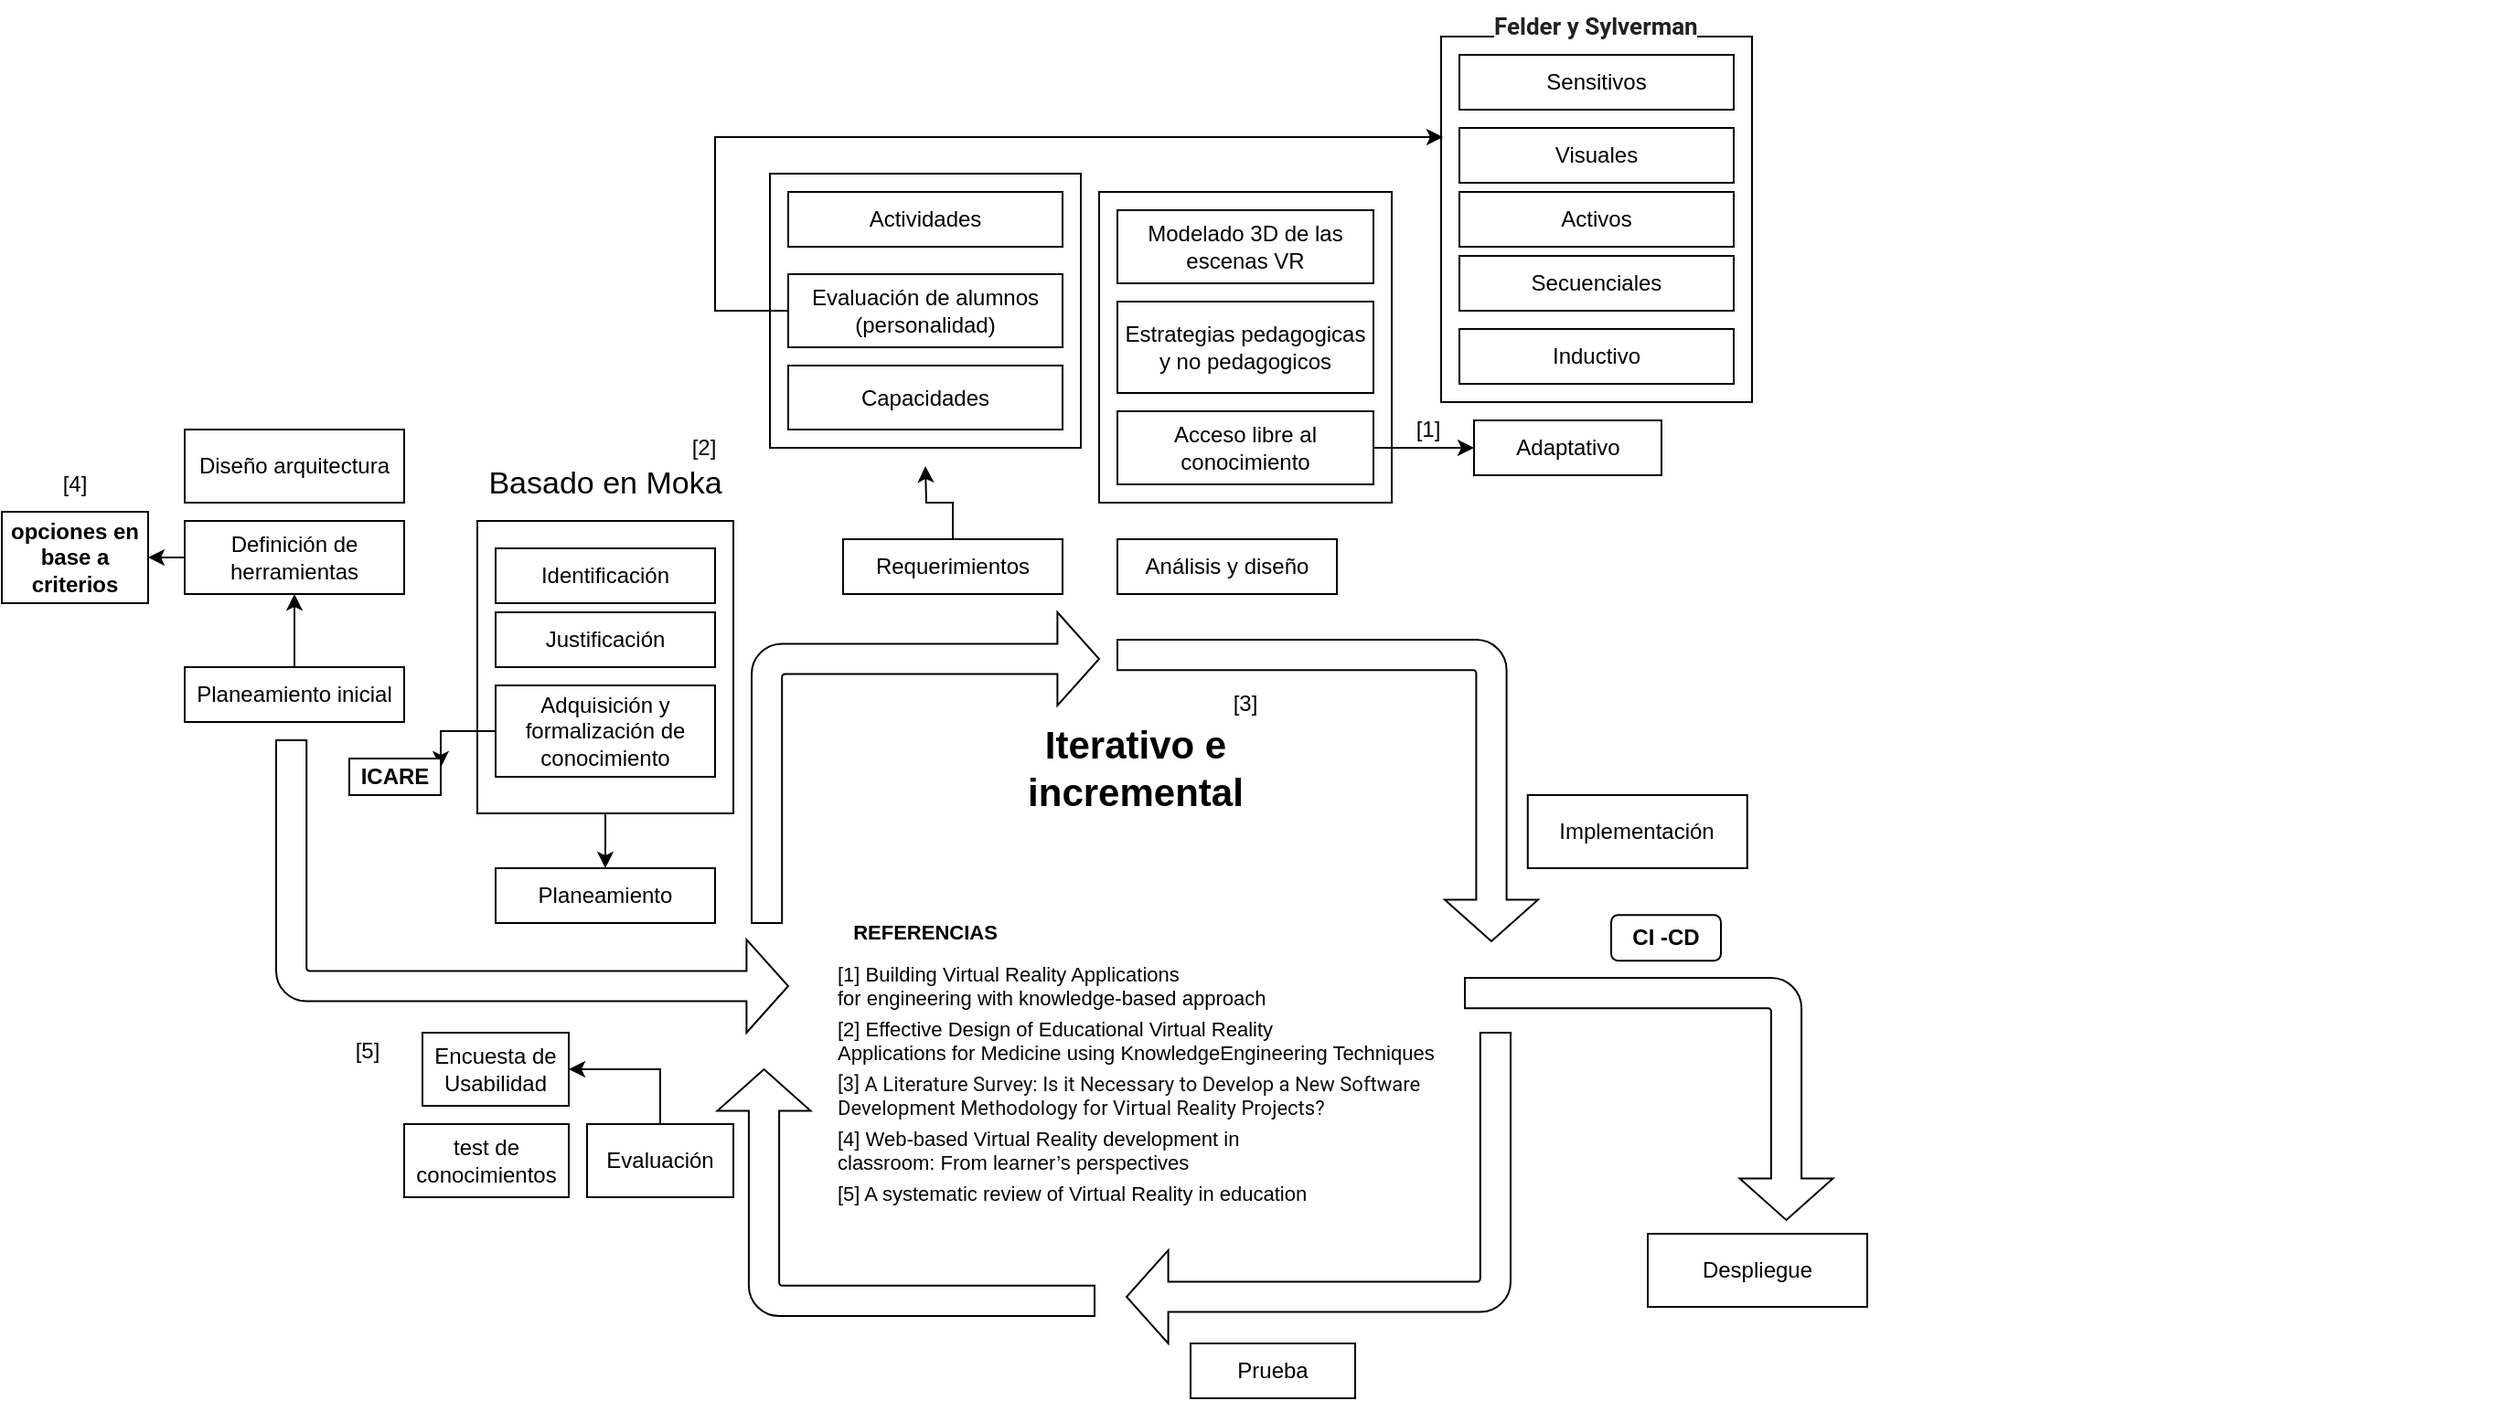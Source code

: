 <mxfile version="13.9.8" type="github">
  <diagram id="xve9VSHDwe71K9TJrwwD" name="Page-1">
    <mxGraphModel dx="1038" dy="1749" grid="1" gridSize="10" guides="1" tooltips="1" connect="1" arrows="1" fold="1" page="1" pageScale="1" pageWidth="827" pageHeight="1169" math="0" shadow="0">
      <root>
        <mxCell id="0" />
        <mxCell id="1" parent="0" />
        <mxCell id="WsxijE2wZDNCPGZVWNem-13" value="" style="rounded=0;whiteSpace=wrap;html=1;" vertex="1" parent="1">
          <mxGeometry x="817" y="-175" width="170" height="200" as="geometry" />
        </mxCell>
        <mxCell id="WsxijE2wZDNCPGZVWNem-12" value="" style="rounded=0;whiteSpace=wrap;html=1;" vertex="1" parent="1">
          <mxGeometry x="450" y="-100" width="170" height="150" as="geometry" />
        </mxCell>
        <mxCell id="ukKqtIKaMFEU2Wy5thnZ-9" value="[5] A systematic review of Virtual Reality in education" style="text;whiteSpace=wrap;html=1;fontSize=11;" parent="1" vertex="1">
          <mxGeometry x="485" y="445" width="290" height="30" as="geometry" />
        </mxCell>
        <mxCell id="q7VHJqxjKiBXPJjG447g-40" value="&lt;h1 class=&quot;nova-e-text nova-e-text--size-xl nova-e-text--family-sans-serif nova-e-text--spacing-none nova-e-text--color-grey-900 research-detail-header-section__title&quot; style=&quot;margin-top: 0px; color: rgb(17, 17, 17); font-weight: 400; font-family: roboto, arial, sans-serif; font-size: 11px; line-height: 1.2; margin-bottom: 0px; padding: 10px 0px 5px; font-style: normal; letter-spacing: normal; text-align: left; text-indent: 0px; text-transform: none; word-spacing: 0px; background-color: rgb(255, 255, 255);&quot;&gt;[3] A Literature Survey: Is it Necessary to Develop a New Software Development Methodology for Virtual Reality Projects?&lt;/h1&gt;" style="text;whiteSpace=wrap;html=1;fontSize=11;" parent="1" vertex="1">
          <mxGeometry x="485" y="375" width="350" height="50" as="geometry" />
        </mxCell>
        <mxCell id="q7VHJqxjKiBXPJjG447g-33" value="" style="rounded=0;whiteSpace=wrap;html=1;fontSize=21;" parent="1" vertex="1">
          <mxGeometry x="630" y="-90" width="160" height="170" as="geometry" />
        </mxCell>
        <mxCell id="q7VHJqxjKiBXPJjG447g-1" style="edgeStyle=orthogonalEdgeStyle;rounded=0;orthogonalLoop=1;jettySize=auto;html=1;exitX=0.5;exitY=1;exitDx=0;exitDy=0;fontSize=17;" parent="1" source="q7VHJqxjKiBXPJjG447g-2" target="q7VHJqxjKiBXPJjG447g-6" edge="1">
          <mxGeometry relative="1" as="geometry" />
        </mxCell>
        <mxCell id="q7VHJqxjKiBXPJjG447g-2" value="" style="rounded=0;whiteSpace=wrap;html=1;fontSize=21;" parent="1" vertex="1">
          <mxGeometry x="290" y="90" width="140" height="160" as="geometry" />
        </mxCell>
        <mxCell id="q7VHJqxjKiBXPJjG447g-3" value="Prueba" style="rounded=0;whiteSpace=wrap;html=1;" parent="1" vertex="1">
          <mxGeometry x="680" y="540" width="90" height="30" as="geometry" />
        </mxCell>
        <mxCell id="q7VHJqxjKiBXPJjG447g-4" style="edgeStyle=orthogonalEdgeStyle;rounded=0;orthogonalLoop=1;jettySize=auto;html=1;exitX=0.5;exitY=0;exitDx=0;exitDy=0;entryX=0.5;entryY=1;entryDx=0;entryDy=0;fontSize=17;" parent="1" source="q7VHJqxjKiBXPJjG447g-5" target="q7VHJqxjKiBXPJjG447g-11" edge="1">
          <mxGeometry relative="1" as="geometry" />
        </mxCell>
        <mxCell id="q7VHJqxjKiBXPJjG447g-5" value="Planeamiento inicial" style="rounded=0;whiteSpace=wrap;html=1;" parent="1" vertex="1">
          <mxGeometry x="130" y="170" width="120" height="30" as="geometry" />
        </mxCell>
        <mxCell id="q7VHJqxjKiBXPJjG447g-6" value="Planeamiento" style="rounded=0;whiteSpace=wrap;html=1;" parent="1" vertex="1">
          <mxGeometry x="300" y="280" width="120" height="30" as="geometry" />
        </mxCell>
        <mxCell id="WsxijE2wZDNCPGZVWNem-5" style="edgeStyle=orthogonalEdgeStyle;rounded=0;orthogonalLoop=1;jettySize=auto;html=1;exitX=0.5;exitY=0;exitDx=0;exitDy=0;entryX=0.5;entryY=1;entryDx=0;entryDy=0;" edge="1" parent="1" source="q7VHJqxjKiBXPJjG447g-7">
          <mxGeometry relative="1" as="geometry">
            <mxPoint x="535" y="60" as="targetPoint" />
          </mxGeometry>
        </mxCell>
        <mxCell id="q7VHJqxjKiBXPJjG447g-7" value="Requerimientos" style="rounded=0;whiteSpace=wrap;html=1;" parent="1" vertex="1">
          <mxGeometry x="490" y="100" width="120" height="30" as="geometry" />
        </mxCell>
        <mxCell id="q7VHJqxjKiBXPJjG447g-8" value="Despliegue" style="rounded=0;whiteSpace=wrap;html=1;" parent="1" vertex="1">
          <mxGeometry x="930" y="480" width="120" height="40" as="geometry" />
        </mxCell>
        <mxCell id="q7VHJqxjKiBXPJjG447g-38" style="edgeStyle=orthogonalEdgeStyle;rounded=0;orthogonalLoop=1;jettySize=auto;html=1;exitX=0.5;exitY=0;exitDx=0;exitDy=0;entryX=1;entryY=0.5;entryDx=0;entryDy=0;" parent="1" source="q7VHJqxjKiBXPJjG447g-9" target="q7VHJqxjKiBXPJjG447g-24" edge="1">
          <mxGeometry relative="1" as="geometry" />
        </mxCell>
        <mxCell id="q7VHJqxjKiBXPJjG447g-9" value="Evaluación" style="rounded=0;whiteSpace=wrap;html=1;" parent="1" vertex="1">
          <mxGeometry x="350" y="420" width="80" height="40" as="geometry" />
        </mxCell>
        <mxCell id="q7VHJqxjKiBXPJjG447g-10" value="Iterativo e incremental" style="text;html=1;strokeColor=none;fillColor=none;align=center;verticalAlign=middle;whiteSpace=wrap;rounded=0;fontStyle=1;fontSize=21;" parent="1" vertex="1">
          <mxGeometry x="550" y="215" width="200" height="20" as="geometry" />
        </mxCell>
        <mxCell id="q7VHJqxjKiBXPJjG447g-30" style="edgeStyle=orthogonalEdgeStyle;rounded=0;orthogonalLoop=1;jettySize=auto;html=1;exitX=0;exitY=0.5;exitDx=0;exitDy=0;entryX=1;entryY=0.5;entryDx=0;entryDy=0;" parent="1" source="q7VHJqxjKiBXPJjG447g-11" target="q7VHJqxjKiBXPJjG447g-29" edge="1">
          <mxGeometry relative="1" as="geometry" />
        </mxCell>
        <mxCell id="q7VHJqxjKiBXPJjG447g-11" value="Definición de herramientas" style="rounded=0;whiteSpace=wrap;html=1;" parent="1" vertex="1">
          <mxGeometry x="130" y="90" width="120" height="40" as="geometry" />
        </mxCell>
        <mxCell id="q7VHJqxjKiBXPJjG447g-12" value="" style="html=1;shadow=0;dashed=0;align=center;verticalAlign=middle;shape=mxgraph.arrows2.bendArrow;dy=8.3;dx=22.8;notch=0;arrowHead=51;rounded=1;rotation=0;flipV=1;" parent="1" vertex="1">
          <mxGeometry x="180" y="210" width="280" height="160" as="geometry" />
        </mxCell>
        <mxCell id="q7VHJqxjKiBXPJjG447g-13" value="" style="html=1;shadow=0;dashed=0;align=center;verticalAlign=middle;shape=mxgraph.arrows2.bendArrow;dy=8.3;dx=22.8;notch=0;arrowHead=51;rounded=1;rotation=0;flipV=0;flipH=0;" parent="1" vertex="1">
          <mxGeometry x="440" y="140" width="190" height="170" as="geometry" />
        </mxCell>
        <mxCell id="q7VHJqxjKiBXPJjG447g-14" value="" style="html=1;shadow=0;dashed=0;align=center;verticalAlign=middle;shape=mxgraph.arrows2.bendArrow;dy=8.3;dx=22.8;notch=0;arrowHead=51;rounded=1;rotation=90;flipV=0;flipH=0;" parent="1" vertex="1">
          <mxGeometry x="672.5" y="122.5" width="165" height="230" as="geometry" />
        </mxCell>
        <mxCell id="q7VHJqxjKiBXPJjG447g-15" value="Análisis y diseño" style="rounded=0;whiteSpace=wrap;html=1;" parent="1" vertex="1">
          <mxGeometry x="640" y="100" width="120" height="30" as="geometry" />
        </mxCell>
        <mxCell id="q7VHJqxjKiBXPJjG447g-16" value="" style="html=1;shadow=0;dashed=0;align=center;verticalAlign=middle;shape=mxgraph.arrows2.bendArrow;dy=8.3;dx=22.8;notch=0;arrowHead=51;rounded=1;rotation=90;flipV=0;flipH=0;" parent="1" vertex="1">
          <mxGeometry x="864.38" y="305.63" width="132.5" height="201.25" as="geometry" />
        </mxCell>
        <mxCell id="q7VHJqxjKiBXPJjG447g-17" value="" style="html=1;shadow=0;dashed=0;align=center;verticalAlign=middle;shape=mxgraph.arrows2.bendArrow;dy=8.3;dx=22.8;notch=0;arrowHead=51;rounded=1;rotation=-180;flipV=0;flipH=0;" parent="1" vertex="1">
          <mxGeometry x="645" y="370" width="210" height="170" as="geometry" />
        </mxCell>
        <mxCell id="q7VHJqxjKiBXPJjG447g-18" value="" style="html=1;shadow=0;dashed=0;align=center;verticalAlign=middle;shape=mxgraph.arrows2.bendArrow;dy=8.3;dx=22.8;notch=0;arrowHead=51;rounded=1;rotation=-90;flipV=0;flipH=0;" parent="1" vertex="1">
          <mxGeometry x="456.88" y="354.38" width="135" height="206.25" as="geometry" />
        </mxCell>
        <mxCell id="q7VHJqxjKiBXPJjG447g-19" value="Identificación" style="rounded=0;whiteSpace=wrap;html=1;" parent="1" vertex="1">
          <mxGeometry x="300" y="105" width="120" height="30" as="geometry" />
        </mxCell>
        <mxCell id="q7VHJqxjKiBXPJjG447g-20" value="Justificación" style="rounded=0;whiteSpace=wrap;html=1;" parent="1" vertex="1">
          <mxGeometry x="300" y="140" width="120" height="30" as="geometry" />
        </mxCell>
        <mxCell id="q7VHJqxjKiBXPJjG447g-21" value="Basado en Moka" style="text;html=1;strokeColor=none;fillColor=none;align=center;verticalAlign=middle;whiteSpace=wrap;rounded=0;fontSize=17;" parent="1" vertex="1">
          <mxGeometry x="285" y="60" width="150" height="20" as="geometry" />
        </mxCell>
        <mxCell id="q7VHJqxjKiBXPJjG447g-22" style="edgeStyle=orthogonalEdgeStyle;rounded=0;orthogonalLoop=1;jettySize=auto;html=1;exitX=0;exitY=0.5;exitDx=0;exitDy=0;entryX=1;entryY=0.25;entryDx=0;entryDy=0;fontSize=12;" parent="1" source="q7VHJqxjKiBXPJjG447g-23" target="q7VHJqxjKiBXPJjG447g-25" edge="1">
          <mxGeometry relative="1" as="geometry" />
        </mxCell>
        <mxCell id="q7VHJqxjKiBXPJjG447g-23" value="Adquisición y formalización de conocimiento" style="rounded=0;whiteSpace=wrap;html=1;" parent="1" vertex="1">
          <mxGeometry x="300" y="180" width="120" height="50" as="geometry" />
        </mxCell>
        <mxCell id="q7VHJqxjKiBXPJjG447g-24" value="Encuesta de Usabilidad" style="rounded=0;whiteSpace=wrap;html=1;" parent="1" vertex="1">
          <mxGeometry x="260" y="370" width="80" height="40" as="geometry" />
        </mxCell>
        <mxCell id="q7VHJqxjKiBXPJjG447g-25" value="ICARE" style="rounded=0;whiteSpace=wrap;html=1;fontSize=12;fontStyle=1" parent="1" vertex="1">
          <mxGeometry x="220" y="220" width="50" height="20" as="geometry" />
        </mxCell>
        <mxCell id="q7VHJqxjKiBXPJjG447g-26" value="CI -CD" style="rounded=1;whiteSpace=wrap;html=1;fontSize=12;fontStyle=1" parent="1" vertex="1">
          <mxGeometry x="910" y="305.63" width="60" height="25" as="geometry" />
        </mxCell>
        <mxCell id="q7VHJqxjKiBXPJjG447g-27" value="Implementación" style="rounded=0;whiteSpace=wrap;html=1;" parent="1" vertex="1">
          <mxGeometry x="864.38" y="240" width="120" height="40" as="geometry" />
        </mxCell>
        <mxCell id="q7VHJqxjKiBXPJjG447g-28" value="Diseño arquitectura" style="rounded=0;whiteSpace=wrap;html=1;" parent="1" vertex="1">
          <mxGeometry x="130" y="40" width="120" height="40" as="geometry" />
        </mxCell>
        <mxCell id="q7VHJqxjKiBXPJjG447g-29" value="opciones en base a criterios" style="rounded=0;whiteSpace=wrap;html=1;fontSize=12;fontStyle=1" parent="1" vertex="1">
          <mxGeometry x="30" y="85" width="80" height="50" as="geometry" />
        </mxCell>
        <mxCell id="q7VHJqxjKiBXPJjG447g-31" value="Modelado 3D de las escenas VR" style="rounded=0;whiteSpace=wrap;html=1;" parent="1" vertex="1">
          <mxGeometry x="640" y="-80" width="140" height="40" as="geometry" />
        </mxCell>
        <mxCell id="wgjdgwg0XGl79N9iqUC4-11" style="edgeStyle=orthogonalEdgeStyle;rounded=0;orthogonalLoop=1;jettySize=auto;html=1;exitX=1;exitY=0.5;exitDx=0;exitDy=0;entryX=0;entryY=0.5;entryDx=0;entryDy=0;" parent="1" source="q7VHJqxjKiBXPJjG447g-32" target="wgjdgwg0XGl79N9iqUC4-10" edge="1">
          <mxGeometry relative="1" as="geometry" />
        </mxCell>
        <mxCell id="q7VHJqxjKiBXPJjG447g-32" value="Acceso libre al conocimiento" style="rounded=0;whiteSpace=wrap;html=1;" parent="1" vertex="1">
          <mxGeometry x="640" y="30" width="140" height="40" as="geometry" />
        </mxCell>
        <mxCell id="q7VHJqxjKiBXPJjG447g-35" value="[1] Building Virtual Reality Applications&lt;br style=&quot;font-size: 11px&quot;&gt;for engineering with knowledge-based approach" style="text;whiteSpace=wrap;html=1;fontSize=11;" parent="1" vertex="1">
          <mxGeometry x="485" y="325" width="910" height="40" as="geometry" />
        </mxCell>
        <mxCell id="q7VHJqxjKiBXPJjG447g-36" value="[1]" style="text;html=1;strokeColor=none;fillColor=none;align=center;verticalAlign=middle;whiteSpace=wrap;rounded=0;" parent="1" vertex="1">
          <mxGeometry x="790" y="30" width="40" height="20" as="geometry" />
        </mxCell>
        <mxCell id="q7VHJqxjKiBXPJjG447g-37" value="[2] Effective Design of Educational Virtual Reality&lt;br style=&quot;font-size: 11px;&quot;&gt;Applications for Medicine using KnowledgeEngineering Techniques" style="text;whiteSpace=wrap;html=1;fontSize=11;" parent="1" vertex="1">
          <mxGeometry x="485" y="355" width="380" height="40" as="geometry" />
        </mxCell>
        <mxCell id="ukKqtIKaMFEU2Wy5thnZ-1" value="[3]" style="text;html=1;strokeColor=none;fillColor=none;align=center;verticalAlign=middle;whiteSpace=wrap;rounded=0;" parent="1" vertex="1">
          <mxGeometry x="690" y="180" width="40" height="20" as="geometry" />
        </mxCell>
        <mxCell id="ukKqtIKaMFEU2Wy5thnZ-2" value="[2]" style="text;html=1;strokeColor=none;fillColor=none;align=center;verticalAlign=middle;whiteSpace=wrap;rounded=0;" parent="1" vertex="1">
          <mxGeometry x="394" y="40" width="40" height="20" as="geometry" />
        </mxCell>
        <mxCell id="ukKqtIKaMFEU2Wy5thnZ-3" value="[4] Web-based Virtual Reality development in&lt;br style=&quot;font-size: 11px;&quot;&gt;classroom: From learner’s perspectives" style="text;whiteSpace=wrap;html=1;fontSize=11;" parent="1" vertex="1">
          <mxGeometry x="485" y="415" width="250" height="40" as="geometry" />
        </mxCell>
        <mxCell id="ukKqtIKaMFEU2Wy5thnZ-4" value="REFERENCIAS" style="text;html=1;strokeColor=none;fillColor=none;align=center;verticalAlign=middle;whiteSpace=wrap;rounded=0;fontSize=11;fontStyle=1" parent="1" vertex="1">
          <mxGeometry x="515" y="305" width="40" height="20" as="geometry" />
        </mxCell>
        <mxCell id="ukKqtIKaMFEU2Wy5thnZ-8" value="[4]" style="text;html=1;strokeColor=none;fillColor=none;align=center;verticalAlign=middle;whiteSpace=wrap;rounded=0;" parent="1" vertex="1">
          <mxGeometry x="50" y="60" width="40" height="20" as="geometry" />
        </mxCell>
        <mxCell id="ukKqtIKaMFEU2Wy5thnZ-10" value="[5]" style="text;html=1;strokeColor=none;fillColor=none;align=center;verticalAlign=middle;whiteSpace=wrap;rounded=0;" parent="1" vertex="1">
          <mxGeometry x="210" y="370" width="40" height="20" as="geometry" />
        </mxCell>
        <mxCell id="wgjdgwg0XGl79N9iqUC4-1" value="test de conocimientos" style="rounded=0;whiteSpace=wrap;html=1;" parent="1" vertex="1">
          <mxGeometry x="250" y="420" width="90" height="40" as="geometry" />
        </mxCell>
        <mxCell id="wgjdgwg0XGl79N9iqUC4-2" value="Estrategias pedagogicas y no pedagogicos" style="rounded=0;whiteSpace=wrap;html=1;" parent="1" vertex="1">
          <mxGeometry x="640" y="-30" width="140" height="50" as="geometry" />
        </mxCell>
        <mxCell id="wgjdgwg0XGl79N9iqUC4-10" value="Adaptativo" style="rounded=0;whiteSpace=wrap;html=1;" parent="1" vertex="1">
          <mxGeometry x="835" y="35" width="102.5" height="30" as="geometry" />
        </mxCell>
        <mxCell id="WsxijE2wZDNCPGZVWNem-14" style="edgeStyle=orthogonalEdgeStyle;rounded=0;orthogonalLoop=1;jettySize=auto;html=1;exitX=0;exitY=0.5;exitDx=0;exitDy=0;" edge="1" parent="1" source="wgjdgwg0XGl79N9iqUC4-13">
          <mxGeometry relative="1" as="geometry">
            <mxPoint x="818" y="-120" as="targetPoint" />
            <Array as="points">
              <mxPoint x="420" y="-25" />
              <mxPoint x="420" y="-120" />
              <mxPoint x="818" y="-120" />
            </Array>
          </mxGeometry>
        </mxCell>
        <mxCell id="wgjdgwg0XGl79N9iqUC4-13" value="Evaluación de alumnos (personalidad)" style="rounded=0;whiteSpace=wrap;html=1;" parent="1" vertex="1">
          <mxGeometry x="460" y="-45" width="150" height="40" as="geometry" />
        </mxCell>
        <mxCell id="wgjdgwg0XGl79N9iqUC4-15" value="&lt;span style=&quot;color: rgb(32, 33, 36); font-family: roboto, arial, sans-serif; font-size: 13px; font-style: normal; letter-spacing: normal; text-align: left; text-indent: 0px; text-transform: none; word-spacing: 0px; background-color: rgb(255, 255, 255); display: inline; float: none;&quot;&gt;Felder y Sylverman&lt;/span&gt;" style="text;whiteSpace=wrap;html=1;fontStyle=1" parent="1" vertex="1">
          <mxGeometry x="844" y="-195" width="136" height="30" as="geometry" />
        </mxCell>
        <mxCell id="WsxijE2wZDNCPGZVWNem-2" value="Actividades" style="rounded=0;whiteSpace=wrap;html=1;" vertex="1" parent="1">
          <mxGeometry x="460" y="-90" width="150" height="30" as="geometry" />
        </mxCell>
        <mxCell id="WsxijE2wZDNCPGZVWNem-3" value="Capacidades" style="rounded=0;whiteSpace=wrap;html=1;" vertex="1" parent="1">
          <mxGeometry x="460" y="5" width="150" height="35" as="geometry" />
        </mxCell>
        <mxCell id="WsxijE2wZDNCPGZVWNem-7" value="Visuales" style="rounded=0;whiteSpace=wrap;html=1;" vertex="1" parent="1">
          <mxGeometry x="827" y="-125" width="150" height="30" as="geometry" />
        </mxCell>
        <mxCell id="WsxijE2wZDNCPGZVWNem-8" value="Sensitivos" style="rounded=0;whiteSpace=wrap;html=1;" vertex="1" parent="1">
          <mxGeometry x="827" y="-165" width="150" height="30" as="geometry" />
        </mxCell>
        <mxCell id="WsxijE2wZDNCPGZVWNem-9" value="Activos" style="rounded=0;whiteSpace=wrap;html=1;" vertex="1" parent="1">
          <mxGeometry x="827" y="-90" width="150" height="30" as="geometry" />
        </mxCell>
        <mxCell id="WsxijE2wZDNCPGZVWNem-10" value="Secuenciales" style="rounded=0;whiteSpace=wrap;html=1;" vertex="1" parent="1">
          <mxGeometry x="827" y="-55" width="150" height="30" as="geometry" />
        </mxCell>
        <mxCell id="WsxijE2wZDNCPGZVWNem-11" value="Inductivo" style="rounded=0;whiteSpace=wrap;html=1;" vertex="1" parent="1">
          <mxGeometry x="827" y="-15" width="150" height="30" as="geometry" />
        </mxCell>
      </root>
    </mxGraphModel>
  </diagram>
</mxfile>

